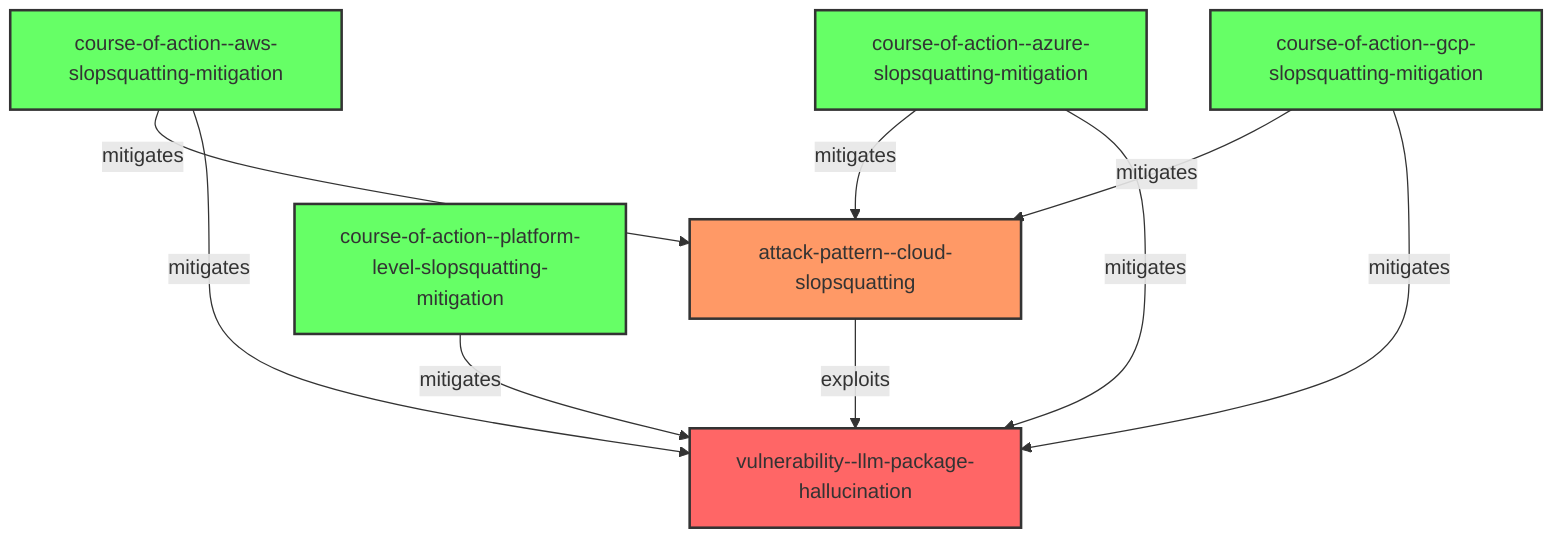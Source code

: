 flowchart TD
    A["attack-pattern--cloud-slopsquatting"]
    V["vulnerability--llm-package-hallucination"]
    COA_AWS["course-of-action--aws-slopsquatting-mitigation"]
    COA_AZURE["course-of-action--azure-slopsquatting-mitigation"]
    COA_GCP["course-of-action--gcp-slopsquatting-mitigation"]
    COA_PLATFORM["course-of-action--platform-level-slopsquatting-mitigation"]
    
    A -- "exploits" --> V
    COA_AWS -- "mitigates" --> A
    COA_AZURE -- "mitigates" --> A
    COA_GCP -- "mitigates" --> A
    COA_PLATFORM -- "mitigates" --> V
    COA_AWS -- "mitigates" --> V
    COA_AZURE -- "mitigates" --> V
    COA_GCP -- "mitigates" --> V
    
    classDef attack fill:#f96,stroke:#333,stroke-width:2px
    classDef vulnerability fill:#f66,stroke:#333,stroke-width:2px
    classDef coa fill:#6f6,stroke:#333,stroke-width:2px
    
    class A attack
    class V vulnerability
    class COA_AWS,COA_AZURE,COA_GCP,COA_PLATFORM coa